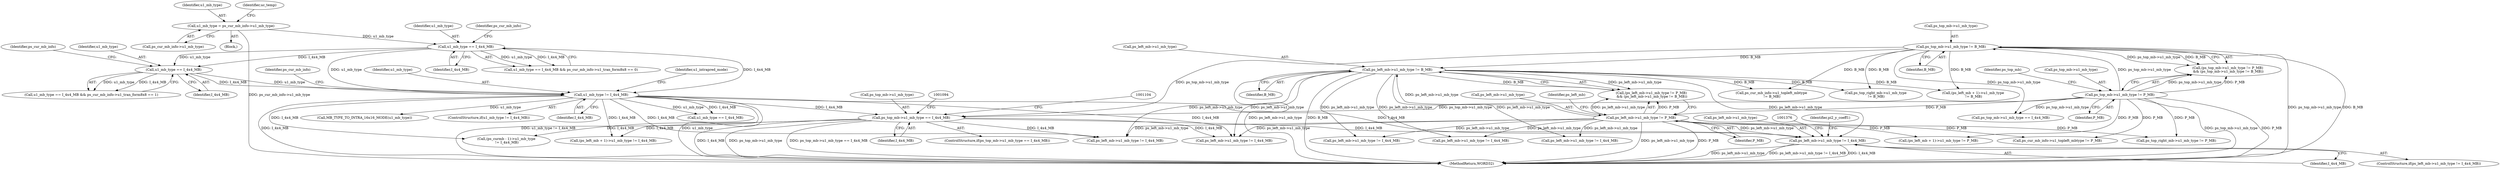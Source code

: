 digraph "0_Android_a583270e1c96d307469c83dc42bd3c5f1b9ef63f@pointer" {
"1001368" [label="(Call,ps_left_mb->u1_mb_type != I_4x4_MB)"];
"1000436" [label="(Call,ps_left_mb->u1_mb_type != B_MB)"];
"1000431" [label="(Call,ps_left_mb->u1_mb_type != P_MB)"];
"1000416" [label="(Call,ps_top_mb->u1_mb_type != P_MB)"];
"1000421" [label="(Call,ps_top_mb->u1_mb_type != B_MB)"];
"1000785" [label="(Call,u1_mb_type != I_4x4_MB)"];
"1000722" [label="(Call,u1_mb_type == I_4x4_MB)"];
"1000697" [label="(Call,u1_mb_type == I_4x4_MB)"];
"1000245" [label="(Call,u1_mb_type = ps_cur_mb_info->u1_mb_type)"];
"1001086" [label="(Call,ps_top_mb->u1_mb_type == I_4x4_MB)"];
"1000723" [label="(Identifier,u1_mb_type)"];
"1001086" [label="(Call,ps_top_mb->u1_mb_type == I_4x4_MB)"];
"1000791" [label="(Identifier,u1_intrapred_mode)"];
"1003254" [label="(MethodReturn,WORD32)"];
"1000246" [label="(Identifier,u1_mb_type)"];
"1001368" [label="(Call,ps_left_mb->u1_mb_type != I_4x4_MB)"];
"1000438" [label="(Identifier,ps_left_mb)"];
"1000698" [label="(Identifier,u1_mb_type)"];
"1000440" [label="(Identifier,B_MB)"];
"1000702" [label="(Identifier,ps_cur_mb_info)"];
"1000721" [label="(Call,u1_mb_type == I_4x4_MB && ps_cur_mb_info->u1_tran_form8x8 == 1)"];
"1000245" [label="(Call,u1_mb_type = ps_cur_mb_info->u1_mb_type)"];
"1001229" [label="(Call,(ps_left_mb + 1)->u1_mb_type != I_4x4_MB)"];
"1000416" [label="(Call,ps_top_mb->u1_mb_type != P_MB)"];
"1000785" [label="(Call,u1_mb_type != I_4x4_MB)"];
"1000526" [label="(Call,ps_cur_mb_info->u1_topleft_mbtype\n != B_MB)"];
"1000506" [label="(Call,ps_top_right_mb->u1_mb_type != P_MB)"];
"1001814" [label="(Call,u1_mb_type == I_4x4_MB)"];
"1001372" [label="(Identifier,I_4x4_MB)"];
"1001891" [label="(Call,ps_top_mb->u1_mb_type == I_4x4_MB)"];
"1000422" [label="(Call,ps_top_mb->u1_mb_type)"];
"1000432" [label="(Call,ps_left_mb->u1_mb_type)"];
"1001085" [label="(ControlStructure,if(ps_top_mb->u1_mb_type == I_4x4_MB))"];
"1001015" [label="(Identifier,ps_cur_mb_info)"];
"1001943" [label="(Call,ps_left_mb->u1_mb_type != I_4x4_MB)"];
"1000463" [label="(Call,(ps_left_mb + 1)->u1_mb_type != P_MB)"];
"1000521" [label="(Call,ps_cur_mb_info->u1_topleft_mbtype != P_MB)"];
"1000727" [label="(Identifier,ps_cur_mb_info)"];
"1001130" [label="(Call,ps_left_mb->u1_mb_type != I_4x4_MB)"];
"1001367" [label="(ControlStructure,if(ps_left_mb->u1_mb_type != I_4x4_MB))"];
"1000437" [label="(Call,ps_left_mb->u1_mb_type)"];
"1000699" [label="(Identifier,I_4x4_MB)"];
"1000252" [label="(Identifier,uc_temp)"];
"1000423" [label="(Identifier,ps_top_mb)"];
"1000792" [label="(Call,MB_TYPE_TO_INTRA_16x16_MODE(u1_mb_type))"];
"1000697" [label="(Call,u1_mb_type == I_4x4_MB)"];
"1001390" [label="(Identifier,pi2_y_coeff1)"];
"1000435" [label="(Identifier,P_MB)"];
"1000243" [label="(Block,)"];
"1001087" [label="(Call,ps_top_mb->u1_mb_type)"];
"1000425" [label="(Identifier,B_MB)"];
"1000470" [label="(Call,(ps_left_mb + 1)->u1_mb_type\n != B_MB)"];
"1000436" [label="(Call,ps_left_mb->u1_mb_type != B_MB)"];
"1000784" [label="(ControlStructure,if(u1_mb_type != I_4x4_MB))"];
"1001090" [label="(Identifier,I_4x4_MB)"];
"1000724" [label="(Identifier,I_4x4_MB)"];
"1001190" [label="(Call,ps_left_mb->u1_mb_type != I_4x4_MB)"];
"1000696" [label="(Call,u1_mb_type == I_4x4_MB && ps_cur_mb_info->u1_tran_form8x8 == 0)"];
"1001369" [label="(Call,ps_left_mb->u1_mb_type)"];
"1000786" [label="(Identifier,u1_mb_type)"];
"1000420" [label="(Identifier,P_MB)"];
"1002013" [label="(Call,ps_left_mb->u1_mb_type != I_4x4_MB)"];
"1000431" [label="(Call,ps_left_mb->u1_mb_type != P_MB)"];
"1002197" [label="(Call,ps_left_mb->u1_mb_type != I_4x4_MB)"];
"1000247" [label="(Call,ps_cur_mb_info->u1_mb_type)"];
"1000511" [label="(Call,ps_top_right_mb->u1_mb_type\n != B_MB)"];
"1000722" [label="(Call,u1_mb_type == I_4x4_MB)"];
"1000417" [label="(Call,ps_top_mb->u1_mb_type)"];
"1001178" [label="(Call,(ps_curmb - 1)->u1_mb_type\n != I_4x4_MB)"];
"1000787" [label="(Identifier,I_4x4_MB)"];
"1000430" [label="(Call,(ps_left_mb->u1_mb_type != P_MB)\n && (ps_left_mb->u1_mb_type != B_MB))"];
"1000415" [label="(Call,(ps_top_mb->u1_mb_type != P_MB)\n && (ps_top_mb->u1_mb_type != B_MB))"];
"1000421" [label="(Call,ps_top_mb->u1_mb_type != B_MB)"];
"1001368" -> "1001367"  [label="AST: "];
"1001368" -> "1001372"  [label="CFG: "];
"1001369" -> "1001368"  [label="AST: "];
"1001372" -> "1001368"  [label="AST: "];
"1001376" -> "1001368"  [label="CFG: "];
"1001390" -> "1001368"  [label="CFG: "];
"1001368" -> "1003254"  [label="DDG: I_4x4_MB"];
"1001368" -> "1003254"  [label="DDG: ps_left_mb->u1_mb_type"];
"1001368" -> "1003254"  [label="DDG: ps_left_mb->u1_mb_type != I_4x4_MB"];
"1000436" -> "1001368"  [label="DDG: ps_left_mb->u1_mb_type"];
"1000431" -> "1001368"  [label="DDG: ps_left_mb->u1_mb_type"];
"1000785" -> "1001368"  [label="DDG: I_4x4_MB"];
"1001086" -> "1001368"  [label="DDG: I_4x4_MB"];
"1000436" -> "1000430"  [label="AST: "];
"1000436" -> "1000440"  [label="CFG: "];
"1000437" -> "1000436"  [label="AST: "];
"1000440" -> "1000436"  [label="AST: "];
"1000430" -> "1000436"  [label="CFG: "];
"1000436" -> "1003254"  [label="DDG: ps_left_mb->u1_mb_type"];
"1000436" -> "1003254"  [label="DDG: B_MB"];
"1000436" -> "1000430"  [label="DDG: ps_left_mb->u1_mb_type"];
"1000436" -> "1000430"  [label="DDG: B_MB"];
"1000431" -> "1000436"  [label="DDG: ps_left_mb->u1_mb_type"];
"1000421" -> "1000436"  [label="DDG: B_MB"];
"1000436" -> "1000470"  [label="DDG: B_MB"];
"1000436" -> "1000511"  [label="DDG: B_MB"];
"1000436" -> "1000526"  [label="DDG: B_MB"];
"1000436" -> "1001130"  [label="DDG: ps_left_mb->u1_mb_type"];
"1000436" -> "1001190"  [label="DDG: ps_left_mb->u1_mb_type"];
"1000436" -> "1001943"  [label="DDG: ps_left_mb->u1_mb_type"];
"1000436" -> "1002013"  [label="DDG: ps_left_mb->u1_mb_type"];
"1000436" -> "1002197"  [label="DDG: ps_left_mb->u1_mb_type"];
"1000431" -> "1000430"  [label="AST: "];
"1000431" -> "1000435"  [label="CFG: "];
"1000432" -> "1000431"  [label="AST: "];
"1000435" -> "1000431"  [label="AST: "];
"1000438" -> "1000431"  [label="CFG: "];
"1000430" -> "1000431"  [label="CFG: "];
"1000431" -> "1003254"  [label="DDG: ps_left_mb->u1_mb_type"];
"1000431" -> "1003254"  [label="DDG: P_MB"];
"1000431" -> "1000430"  [label="DDG: ps_left_mb->u1_mb_type"];
"1000431" -> "1000430"  [label="DDG: P_MB"];
"1000416" -> "1000431"  [label="DDG: P_MB"];
"1000431" -> "1000463"  [label="DDG: P_MB"];
"1000431" -> "1000506"  [label="DDG: P_MB"];
"1000431" -> "1000521"  [label="DDG: P_MB"];
"1000431" -> "1001130"  [label="DDG: ps_left_mb->u1_mb_type"];
"1000431" -> "1001190"  [label="DDG: ps_left_mb->u1_mb_type"];
"1000431" -> "1001943"  [label="DDG: ps_left_mb->u1_mb_type"];
"1000431" -> "1002013"  [label="DDG: ps_left_mb->u1_mb_type"];
"1000431" -> "1002197"  [label="DDG: ps_left_mb->u1_mb_type"];
"1000416" -> "1000415"  [label="AST: "];
"1000416" -> "1000420"  [label="CFG: "];
"1000417" -> "1000416"  [label="AST: "];
"1000420" -> "1000416"  [label="AST: "];
"1000423" -> "1000416"  [label="CFG: "];
"1000415" -> "1000416"  [label="CFG: "];
"1000416" -> "1003254"  [label="DDG: P_MB"];
"1000416" -> "1003254"  [label="DDG: ps_top_mb->u1_mb_type"];
"1000416" -> "1000415"  [label="DDG: ps_top_mb->u1_mb_type"];
"1000416" -> "1000415"  [label="DDG: P_MB"];
"1000416" -> "1000421"  [label="DDG: ps_top_mb->u1_mb_type"];
"1000416" -> "1000463"  [label="DDG: P_MB"];
"1000416" -> "1000506"  [label="DDG: P_MB"];
"1000416" -> "1000521"  [label="DDG: P_MB"];
"1000416" -> "1001086"  [label="DDG: ps_top_mb->u1_mb_type"];
"1000416" -> "1001891"  [label="DDG: ps_top_mb->u1_mb_type"];
"1000421" -> "1000415"  [label="AST: "];
"1000421" -> "1000425"  [label="CFG: "];
"1000422" -> "1000421"  [label="AST: "];
"1000425" -> "1000421"  [label="AST: "];
"1000415" -> "1000421"  [label="CFG: "];
"1000421" -> "1003254"  [label="DDG: ps_top_mb->u1_mb_type"];
"1000421" -> "1003254"  [label="DDG: B_MB"];
"1000421" -> "1000415"  [label="DDG: ps_top_mb->u1_mb_type"];
"1000421" -> "1000415"  [label="DDG: B_MB"];
"1000421" -> "1000470"  [label="DDG: B_MB"];
"1000421" -> "1000511"  [label="DDG: B_MB"];
"1000421" -> "1000526"  [label="DDG: B_MB"];
"1000421" -> "1001086"  [label="DDG: ps_top_mb->u1_mb_type"];
"1000421" -> "1001891"  [label="DDG: ps_top_mb->u1_mb_type"];
"1000785" -> "1000784"  [label="AST: "];
"1000785" -> "1000787"  [label="CFG: "];
"1000786" -> "1000785"  [label="AST: "];
"1000787" -> "1000785"  [label="AST: "];
"1000791" -> "1000785"  [label="CFG: "];
"1001015" -> "1000785"  [label="CFG: "];
"1000785" -> "1003254"  [label="DDG: u1_mb_type != I_4x4_MB"];
"1000785" -> "1003254"  [label="DDG: u1_mb_type"];
"1000785" -> "1003254"  [label="DDG: I_4x4_MB"];
"1000722" -> "1000785"  [label="DDG: u1_mb_type"];
"1000722" -> "1000785"  [label="DDG: I_4x4_MB"];
"1000697" -> "1000785"  [label="DDG: u1_mb_type"];
"1000697" -> "1000785"  [label="DDG: I_4x4_MB"];
"1000785" -> "1000792"  [label="DDG: u1_mb_type"];
"1000785" -> "1001086"  [label="DDG: I_4x4_MB"];
"1000785" -> "1001130"  [label="DDG: I_4x4_MB"];
"1000785" -> "1001178"  [label="DDG: I_4x4_MB"];
"1000785" -> "1001190"  [label="DDG: I_4x4_MB"];
"1000785" -> "1001229"  [label="DDG: I_4x4_MB"];
"1000785" -> "1001814"  [label="DDG: u1_mb_type"];
"1000785" -> "1001814"  [label="DDG: I_4x4_MB"];
"1000722" -> "1000721"  [label="AST: "];
"1000722" -> "1000724"  [label="CFG: "];
"1000723" -> "1000722"  [label="AST: "];
"1000724" -> "1000722"  [label="AST: "];
"1000727" -> "1000722"  [label="CFG: "];
"1000721" -> "1000722"  [label="CFG: "];
"1000722" -> "1000721"  [label="DDG: u1_mb_type"];
"1000722" -> "1000721"  [label="DDG: I_4x4_MB"];
"1000697" -> "1000722"  [label="DDG: u1_mb_type"];
"1000697" -> "1000722"  [label="DDG: I_4x4_MB"];
"1000697" -> "1000696"  [label="AST: "];
"1000697" -> "1000699"  [label="CFG: "];
"1000698" -> "1000697"  [label="AST: "];
"1000699" -> "1000697"  [label="AST: "];
"1000702" -> "1000697"  [label="CFG: "];
"1000696" -> "1000697"  [label="CFG: "];
"1000697" -> "1000696"  [label="DDG: u1_mb_type"];
"1000697" -> "1000696"  [label="DDG: I_4x4_MB"];
"1000245" -> "1000697"  [label="DDG: u1_mb_type"];
"1000245" -> "1000243"  [label="AST: "];
"1000245" -> "1000247"  [label="CFG: "];
"1000246" -> "1000245"  [label="AST: "];
"1000247" -> "1000245"  [label="AST: "];
"1000252" -> "1000245"  [label="CFG: "];
"1000245" -> "1003254"  [label="DDG: ps_cur_mb_info->u1_mb_type"];
"1001086" -> "1001085"  [label="AST: "];
"1001086" -> "1001090"  [label="CFG: "];
"1001087" -> "1001086"  [label="AST: "];
"1001090" -> "1001086"  [label="AST: "];
"1001094" -> "1001086"  [label="CFG: "];
"1001104" -> "1001086"  [label="CFG: "];
"1001086" -> "1003254"  [label="DDG: ps_top_mb->u1_mb_type"];
"1001086" -> "1003254"  [label="DDG: ps_top_mb->u1_mb_type == I_4x4_MB"];
"1001086" -> "1003254"  [label="DDG: I_4x4_MB"];
"1001086" -> "1001130"  [label="DDG: I_4x4_MB"];
"1001086" -> "1001178"  [label="DDG: I_4x4_MB"];
"1001086" -> "1001190"  [label="DDG: I_4x4_MB"];
"1001086" -> "1001229"  [label="DDG: I_4x4_MB"];
}
